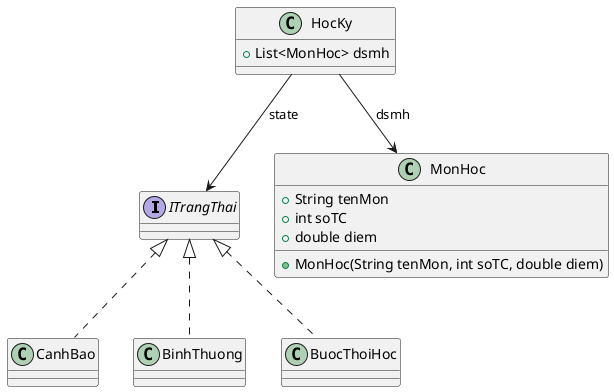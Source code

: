 @startuml
'https://plantuml.com/class-diagram

interface ITrangThai{

}

class CanhBao implements ITrangThai{

}

class BinhThuong implements ITrangThai{

}

class BuocThoiHoc implements ITrangThai{

}

class MonHoc{
    + String tenMon
    + int soTC
    + double diem
    + MonHoc(String tenMon, int soTC, double diem)
}

class HocKy{
    + List<MonHoc> dsmh
}

HocKy --> MonHoc: dsmh
HocKy --> ITrangThai: state

@enduml